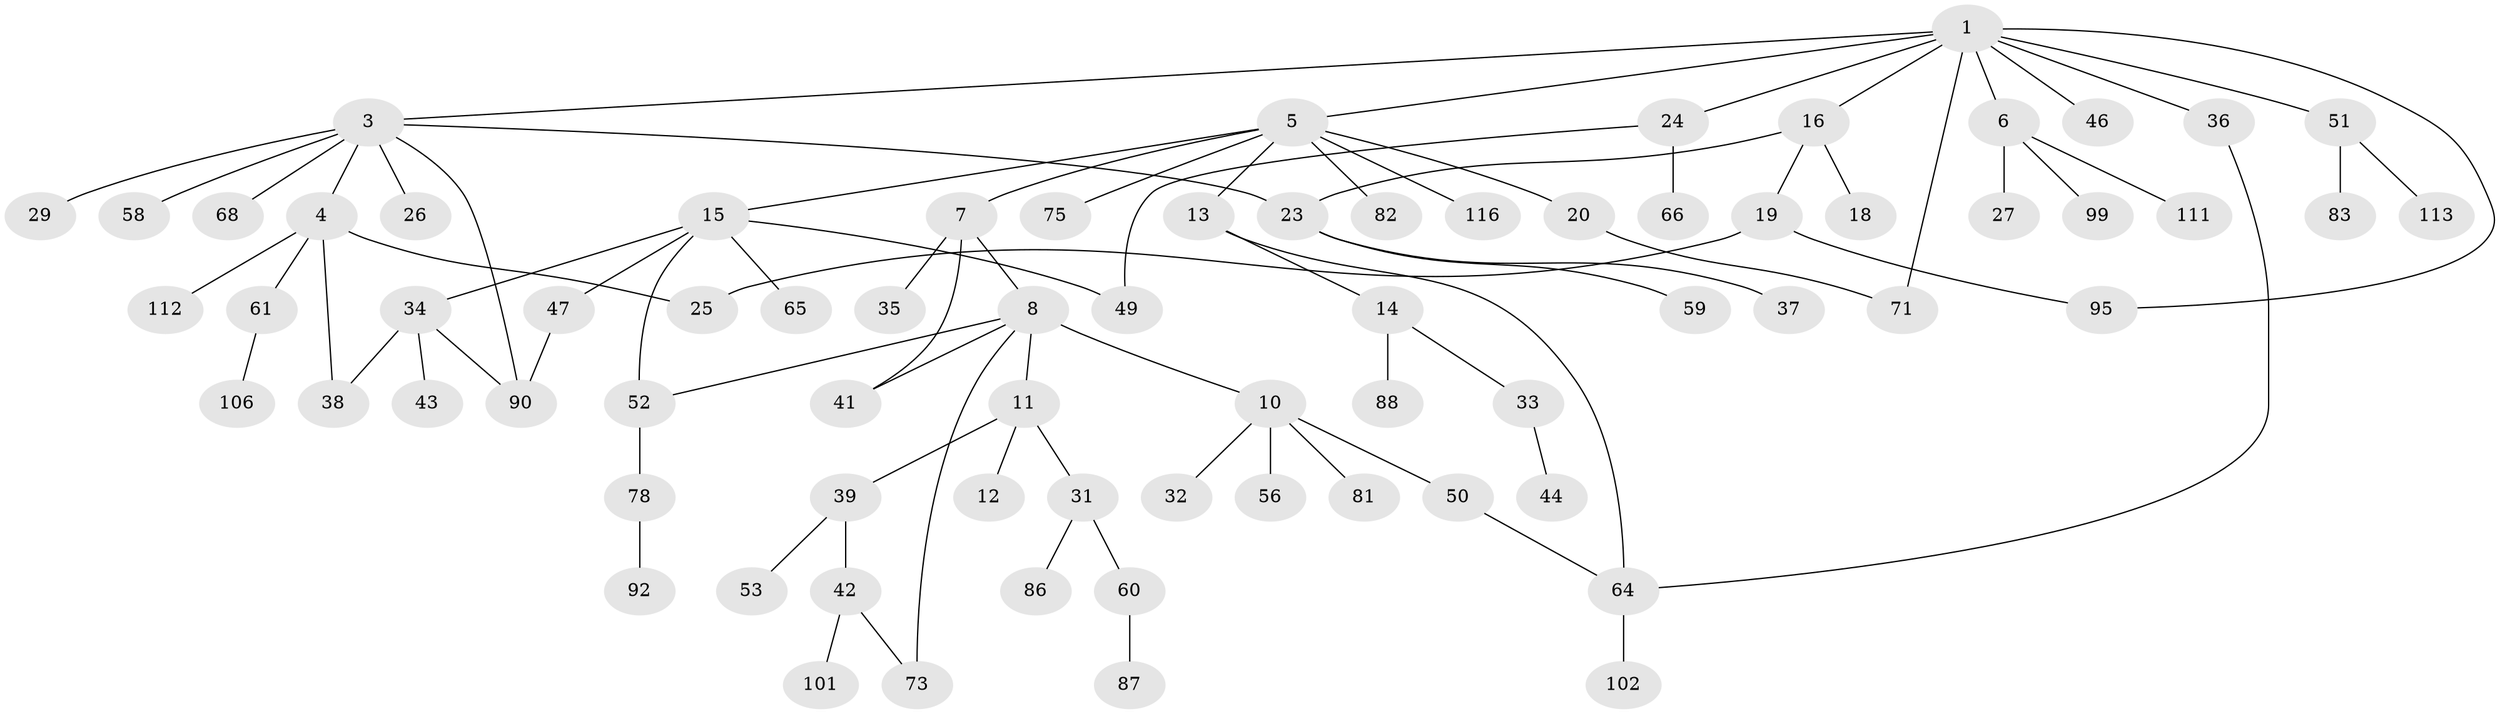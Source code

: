 // original degree distribution, {6: 0.02586206896551724, 7: 0.008620689655172414, 4: 0.07758620689655173, 9: 0.008620689655172414, 5: 0.034482758620689655, 3: 0.13793103448275862, 2: 0.3103448275862069, 1: 0.39655172413793105}
// Generated by graph-tools (version 1.1) at 2025/10/02/27/25 16:10:55]
// undirected, 73 vertices, 85 edges
graph export_dot {
graph [start="1"]
  node [color=gray90,style=filled];
  1 [super="+2"];
  3 [super="+40"];
  4 [super="+9"];
  5 [super="+91"];
  6 [super="+96"];
  7 [super="+54"];
  8 [super="+21"];
  10 [super="+28"];
  11 [super="+100"];
  12 [super="+103"];
  13 [super="+17"];
  14 [super="+22"];
  15 [super="+30"];
  16 [super="+48"];
  18;
  19 [super="+45"];
  20 [super="+97"];
  23 [super="+107"];
  24 [super="+76"];
  25 [super="+55"];
  26 [super="+74"];
  27 [super="+85"];
  29;
  31 [super="+67"];
  32;
  33 [super="+93"];
  34 [super="+70"];
  35 [super="+105"];
  36;
  37 [super="+79"];
  38 [super="+98"];
  39 [super="+57"];
  41 [super="+109"];
  42 [super="+89"];
  43;
  44;
  46 [super="+80"];
  47;
  49 [super="+77"];
  50;
  51 [super="+63"];
  52;
  53;
  56 [super="+110"];
  58;
  59 [super="+62"];
  60 [super="+84"];
  61 [super="+69"];
  64 [super="+72"];
  65;
  66;
  68 [super="+108"];
  71;
  73 [super="+94"];
  75;
  78;
  81;
  82;
  83;
  86;
  87;
  88;
  90 [super="+115"];
  92;
  95 [super="+114"];
  99;
  101;
  102 [super="+104"];
  106;
  111;
  112;
  113;
  116;
  1 -- 5;
  1 -- 16;
  1 -- 24;
  1 -- 46;
  1 -- 95;
  1 -- 3;
  1 -- 36;
  1 -- 51;
  1 -- 6;
  1 -- 71;
  3 -- 4;
  3 -- 26;
  3 -- 29;
  3 -- 68;
  3 -- 90;
  3 -- 58;
  3 -- 23;
  4 -- 25;
  4 -- 61;
  4 -- 112;
  4 -- 38;
  5 -- 7;
  5 -- 13;
  5 -- 15;
  5 -- 20;
  5 -- 75;
  5 -- 82;
  5 -- 116;
  6 -- 27;
  6 -- 99;
  6 -- 111;
  7 -- 8;
  7 -- 35;
  7 -- 41;
  8 -- 10;
  8 -- 11;
  8 -- 41;
  8 -- 52;
  8 -- 73;
  10 -- 32;
  10 -- 50;
  10 -- 56;
  10 -- 81;
  11 -- 12;
  11 -- 31;
  11 -- 39;
  13 -- 14;
  13 -- 64;
  14 -- 88;
  14 -- 33;
  15 -- 34;
  15 -- 49;
  15 -- 65;
  15 -- 52;
  15 -- 47;
  16 -- 18;
  16 -- 19;
  16 -- 23;
  19 -- 25;
  19 -- 95;
  20 -- 71;
  23 -- 37;
  23 -- 59;
  24 -- 66;
  24 -- 49;
  31 -- 60;
  31 -- 86;
  33 -- 44;
  34 -- 43;
  34 -- 90;
  34 -- 38;
  36 -- 64;
  39 -- 42;
  39 -- 53;
  42 -- 73;
  42 -- 101;
  47 -- 90;
  50 -- 64;
  51 -- 113;
  51 -- 83;
  52 -- 78;
  60 -- 87;
  61 -- 106;
  64 -- 102;
  78 -- 92;
}
